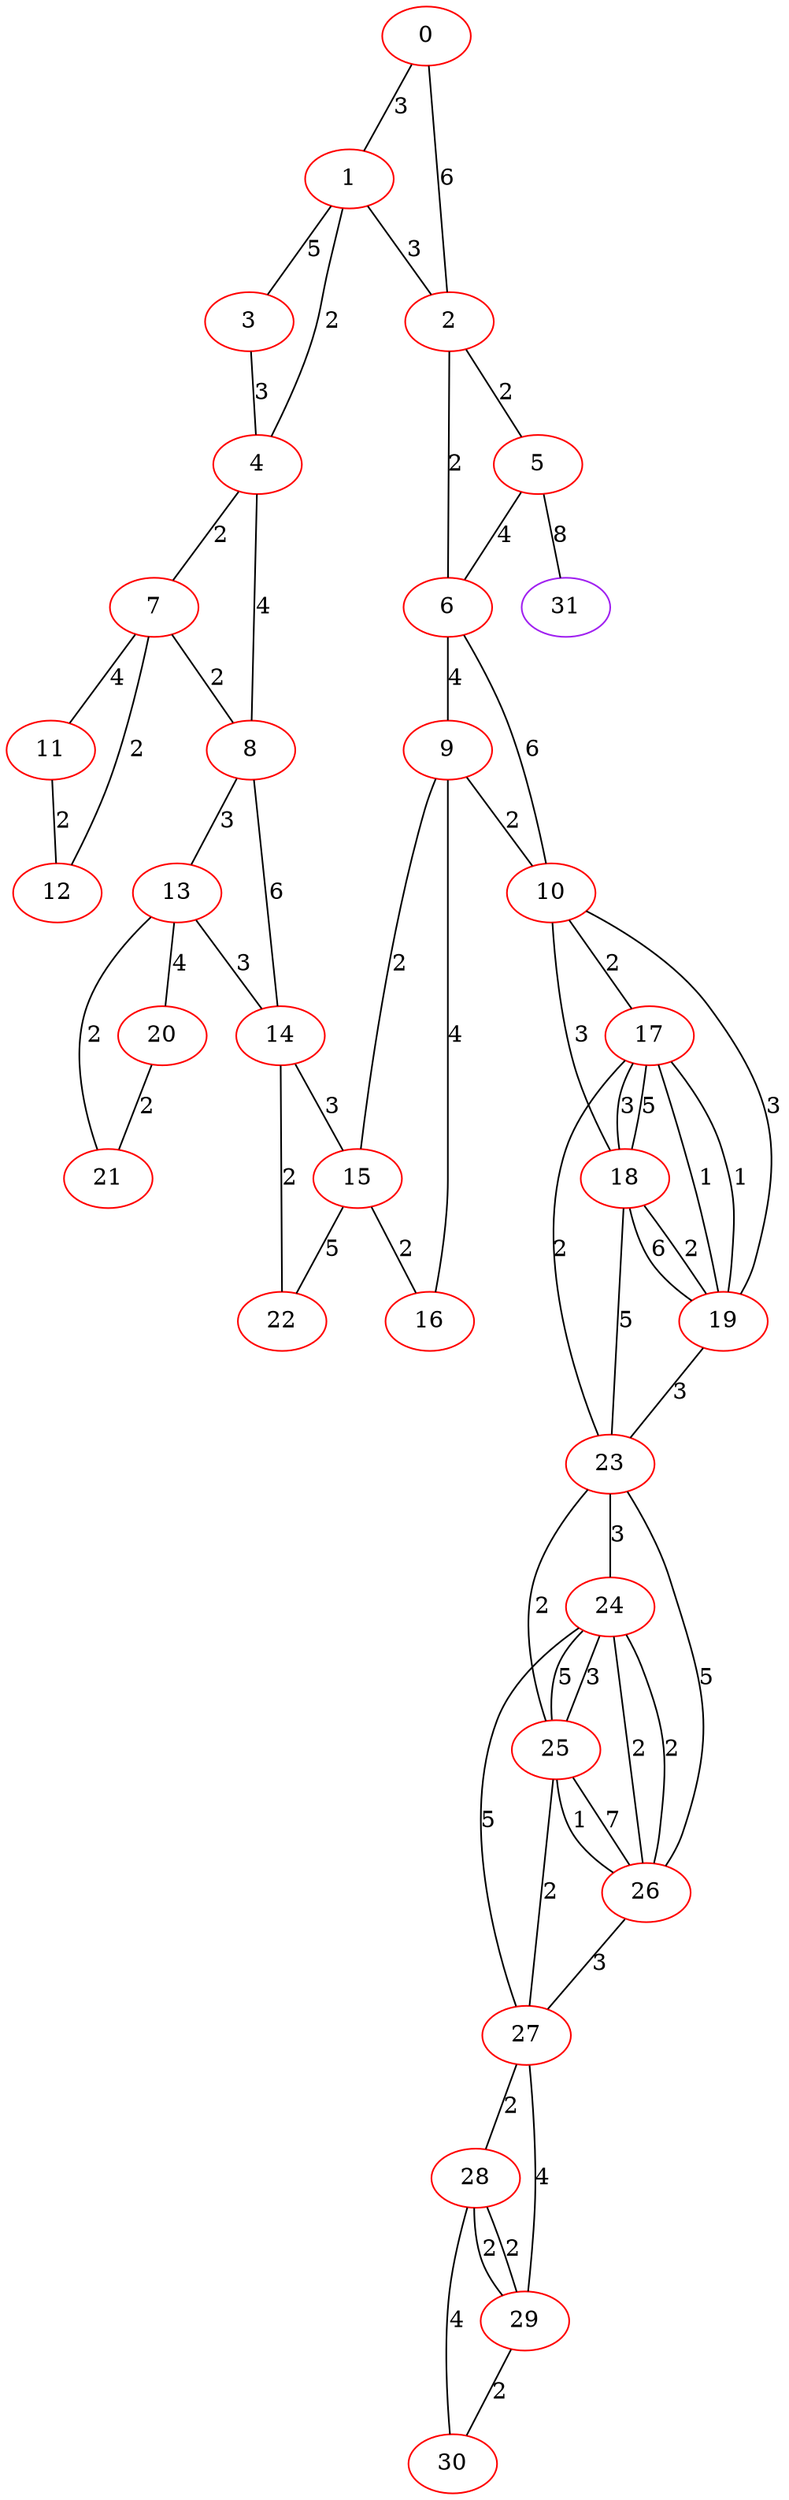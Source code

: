 graph "" {
0 [color=red, weight=1];
1 [color=red, weight=1];
2 [color=red, weight=1];
3 [color=red, weight=1];
4 [color=red, weight=1];
5 [color=red, weight=1];
6 [color=red, weight=1];
7 [color=red, weight=1];
8 [color=red, weight=1];
9 [color=red, weight=1];
10 [color=red, weight=1];
11 [color=red, weight=1];
12 [color=red, weight=1];
13 [color=red, weight=1];
14 [color=red, weight=1];
15 [color=red, weight=1];
16 [color=red, weight=1];
17 [color=red, weight=1];
18 [color=red, weight=1];
19 [color=red, weight=1];
20 [color=red, weight=1];
21 [color=red, weight=1];
22 [color=red, weight=1];
23 [color=red, weight=1];
24 [color=red, weight=1];
25 [color=red, weight=1];
26 [color=red, weight=1];
27 [color=red, weight=1];
28 [color=red, weight=1];
29 [color=red, weight=1];
30 [color=red, weight=1];
31 [color=purple, weight=4];
0 -- 1  [key=0, label=3];
0 -- 2  [key=0, label=6];
1 -- 2  [key=0, label=3];
1 -- 3  [key=0, label=5];
1 -- 4  [key=0, label=2];
2 -- 5  [key=0, label=2];
2 -- 6  [key=0, label=2];
3 -- 4  [key=0, label=3];
4 -- 8  [key=0, label=4];
4 -- 7  [key=0, label=2];
5 -- 6  [key=0, label=4];
5 -- 31  [key=0, label=8];
6 -- 9  [key=0, label=4];
6 -- 10  [key=0, label=6];
7 -- 8  [key=0, label=2];
7 -- 12  [key=0, label=2];
7 -- 11  [key=0, label=4];
8 -- 13  [key=0, label=3];
8 -- 14  [key=0, label=6];
9 -- 16  [key=0, label=4];
9 -- 10  [key=0, label=2];
9 -- 15  [key=0, label=2];
10 -- 17  [key=0, label=2];
10 -- 18  [key=0, label=3];
10 -- 19  [key=0, label=3];
11 -- 12  [key=0, label=2];
13 -- 20  [key=0, label=4];
13 -- 21  [key=0, label=2];
13 -- 14  [key=0, label=3];
14 -- 22  [key=0, label=2];
14 -- 15  [key=0, label=3];
15 -- 16  [key=0, label=2];
15 -- 22  [key=0, label=5];
17 -- 19  [key=0, label=1];
17 -- 19  [key=1, label=1];
17 -- 18  [key=0, label=5];
17 -- 18  [key=1, label=3];
17 -- 23  [key=0, label=2];
18 -- 19  [key=0, label=6];
18 -- 19  [key=1, label=2];
18 -- 23  [key=0, label=5];
19 -- 23  [key=0, label=3];
20 -- 21  [key=0, label=2];
23 -- 24  [key=0, label=3];
23 -- 25  [key=0, label=2];
23 -- 26  [key=0, label=5];
24 -- 25  [key=0, label=5];
24 -- 25  [key=1, label=3];
24 -- 26  [key=0, label=2];
24 -- 26  [key=1, label=2];
24 -- 27  [key=0, label=5];
25 -- 26  [key=0, label=7];
25 -- 26  [key=1, label=1];
25 -- 27  [key=0, label=2];
26 -- 27  [key=0, label=3];
27 -- 28  [key=0, label=2];
27 -- 29  [key=0, label=4];
28 -- 29  [key=0, label=2];
28 -- 29  [key=1, label=2];
28 -- 30  [key=0, label=4];
29 -- 30  [key=0, label=2];
}
